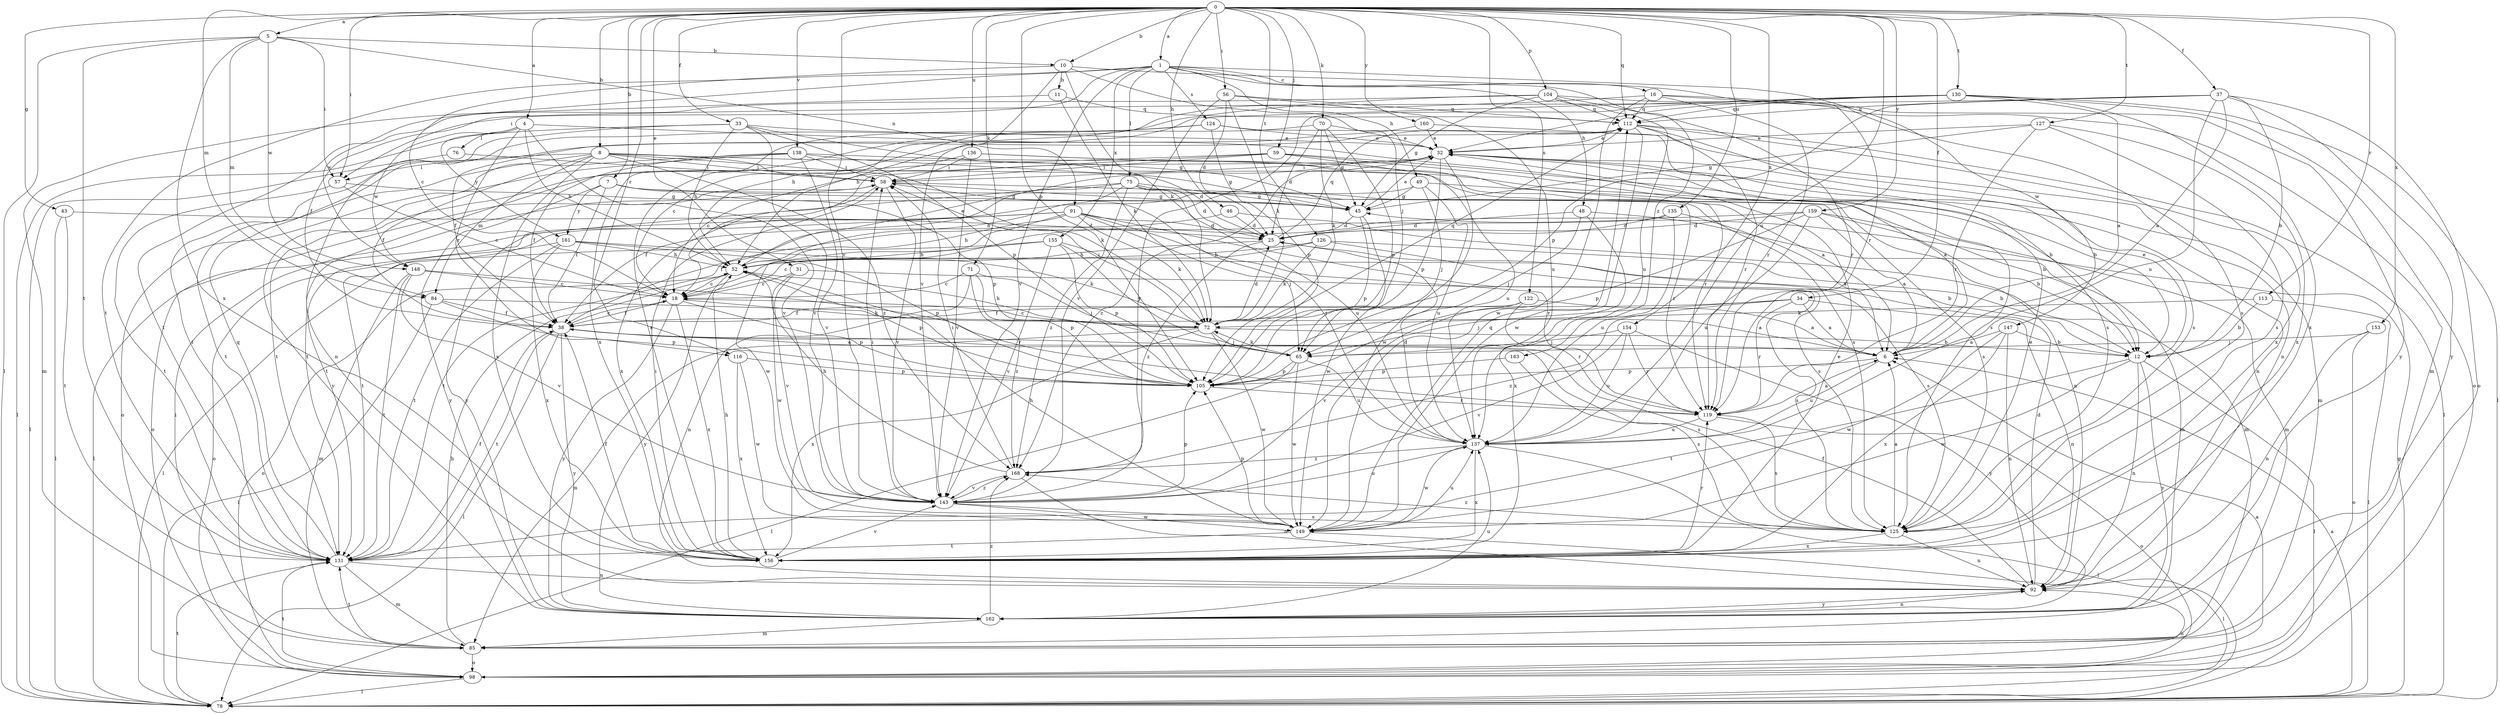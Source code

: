 strict digraph  {
0;
1;
4;
5;
6;
7;
8;
10;
11;
12;
16;
18;
25;
31;
32;
33;
34;
37;
38;
43;
45;
46;
48;
49;
52;
56;
57;
58;
59;
65;
70;
71;
72;
75;
76;
78;
84;
85;
91;
92;
98;
104;
105;
112;
113;
116;
119;
122;
124;
125;
126;
127;
130;
131;
135;
136;
137;
138;
143;
147;
148;
149;
153;
154;
155;
156;
159;
160;
161;
162;
163;
168;
0 -> 1  [label=a];
0 -> 4  [label=a];
0 -> 5  [label=a];
0 -> 7  [label=b];
0 -> 8  [label=b];
0 -> 10  [label=b];
0 -> 31  [label=e];
0 -> 33  [label=f];
0 -> 34  [label=f];
0 -> 37  [label=f];
0 -> 43  [label=g];
0 -> 46  [label=h];
0 -> 56  [label=i];
0 -> 57  [label=i];
0 -> 59  [label=j];
0 -> 70  [label=k];
0 -> 71  [label=k];
0 -> 84  [label=m];
0 -> 104  [label=p];
0 -> 105  [label=p];
0 -> 112  [label=q];
0 -> 113  [label=r];
0 -> 116  [label=r];
0 -> 122  [label=s];
0 -> 126  [label=t];
0 -> 127  [label=t];
0 -> 130  [label=t];
0 -> 135  [label=u];
0 -> 136  [label=u];
0 -> 137  [label=u];
0 -> 138  [label=v];
0 -> 143  [label=v];
0 -> 153  [label=x];
0 -> 154  [label=x];
0 -> 159  [label=y];
0 -> 160  [label=y];
1 -> 16  [label=c];
1 -> 48  [label=h];
1 -> 49  [label=h];
1 -> 57  [label=i];
1 -> 75  [label=l];
1 -> 124  [label=s];
1 -> 131  [label=t];
1 -> 143  [label=v];
1 -> 147  [label=w];
1 -> 148  [label=w];
1 -> 155  [label=x];
1 -> 163  [label=z];
4 -> 52  [label=h];
4 -> 76  [label=l];
4 -> 116  [label=r];
4 -> 125  [label=s];
4 -> 143  [label=v];
4 -> 148  [label=w];
4 -> 161  [label=y];
5 -> 10  [label=b];
5 -> 57  [label=i];
5 -> 78  [label=l];
5 -> 84  [label=m];
5 -> 91  [label=n];
5 -> 131  [label=t];
5 -> 148  [label=w];
5 -> 156  [label=x];
6 -> 105  [label=p];
6 -> 137  [label=u];
7 -> 38  [label=f];
7 -> 45  [label=g];
7 -> 105  [label=p];
7 -> 119  [label=r];
7 -> 161  [label=y];
7 -> 162  [label=y];
8 -> 25  [label=d];
8 -> 38  [label=f];
8 -> 57  [label=i];
8 -> 58  [label=i];
8 -> 72  [label=k];
8 -> 84  [label=m];
8 -> 125  [label=s];
8 -> 131  [label=t];
8 -> 156  [label=x];
8 -> 168  [label=z];
10 -> 11  [label=b];
10 -> 18  [label=c];
10 -> 65  [label=j];
10 -> 72  [label=k];
10 -> 119  [label=r];
10 -> 143  [label=v];
11 -> 72  [label=k];
11 -> 85  [label=m];
11 -> 112  [label=q];
12 -> 32  [label=e];
12 -> 78  [label=l];
12 -> 92  [label=n];
12 -> 131  [label=t];
12 -> 149  [label=w];
12 -> 162  [label=y];
16 -> 112  [label=q];
16 -> 119  [label=r];
16 -> 125  [label=s];
16 -> 149  [label=w];
16 -> 156  [label=x];
16 -> 162  [label=y];
18 -> 38  [label=f];
18 -> 72  [label=k];
18 -> 105  [label=p];
18 -> 156  [label=x];
18 -> 162  [label=y];
25 -> 52  [label=h];
25 -> 112  [label=q];
25 -> 168  [label=z];
31 -> 18  [label=c];
31 -> 125  [label=s];
31 -> 143  [label=v];
31 -> 149  [label=w];
32 -> 58  [label=i];
32 -> 85  [label=m];
32 -> 92  [label=n];
32 -> 105  [label=p];
32 -> 131  [label=t];
32 -> 149  [label=w];
32 -> 168  [label=z];
33 -> 32  [label=e];
33 -> 45  [label=g];
33 -> 52  [label=h];
33 -> 78  [label=l];
33 -> 92  [label=n];
33 -> 105  [label=p];
33 -> 143  [label=v];
34 -> 6  [label=a];
34 -> 38  [label=f];
34 -> 65  [label=j];
34 -> 92  [label=n];
34 -> 119  [label=r];
34 -> 168  [label=z];
37 -> 6  [label=a];
37 -> 12  [label=b];
37 -> 38  [label=f];
37 -> 98  [label=o];
37 -> 105  [label=p];
37 -> 112  [label=q];
37 -> 137  [label=u];
37 -> 162  [label=y];
38 -> 6  [label=a];
38 -> 18  [label=c];
38 -> 78  [label=l];
38 -> 125  [label=s];
38 -> 131  [label=t];
38 -> 162  [label=y];
43 -> 25  [label=d];
43 -> 78  [label=l];
43 -> 131  [label=t];
45 -> 25  [label=d];
45 -> 32  [label=e];
45 -> 105  [label=p];
45 -> 149  [label=w];
46 -> 25  [label=d];
46 -> 38  [label=f];
46 -> 85  [label=m];
48 -> 25  [label=d];
48 -> 65  [label=j];
48 -> 85  [label=m];
48 -> 156  [label=x];
49 -> 12  [label=b];
49 -> 45  [label=g];
49 -> 65  [label=j];
49 -> 131  [label=t];
49 -> 137  [label=u];
52 -> 18  [label=c];
52 -> 32  [label=e];
52 -> 98  [label=o];
52 -> 105  [label=p];
52 -> 162  [label=y];
56 -> 25  [label=d];
56 -> 72  [label=k];
56 -> 112  [label=q];
56 -> 137  [label=u];
56 -> 143  [label=v];
57 -> 18  [label=c];
57 -> 45  [label=g];
57 -> 131  [label=t];
58 -> 45  [label=g];
58 -> 98  [label=o];
58 -> 125  [label=s];
58 -> 143  [label=v];
58 -> 156  [label=x];
59 -> 6  [label=a];
59 -> 12  [label=b];
59 -> 18  [label=c];
59 -> 58  [label=i];
59 -> 131  [label=t];
59 -> 137  [label=u];
65 -> 72  [label=k];
65 -> 78  [label=l];
65 -> 105  [label=p];
65 -> 137  [label=u];
65 -> 149  [label=w];
70 -> 18  [label=c];
70 -> 25  [label=d];
70 -> 32  [label=e];
70 -> 45  [label=g];
70 -> 72  [label=k];
70 -> 105  [label=p];
71 -> 18  [label=c];
71 -> 65  [label=j];
71 -> 92  [label=n];
71 -> 105  [label=p];
71 -> 168  [label=z];
72 -> 12  [label=b];
72 -> 18  [label=c];
72 -> 25  [label=d];
72 -> 52  [label=h];
72 -> 58  [label=i];
72 -> 65  [label=j];
72 -> 85  [label=m];
72 -> 112  [label=q];
72 -> 149  [label=w];
72 -> 156  [label=x];
75 -> 25  [label=d];
75 -> 38  [label=f];
75 -> 45  [label=g];
75 -> 52  [label=h];
75 -> 92  [label=n];
75 -> 137  [label=u];
75 -> 162  [label=y];
75 -> 168  [label=z];
76 -> 58  [label=i];
76 -> 78  [label=l];
78 -> 6  [label=a];
78 -> 45  [label=g];
78 -> 131  [label=t];
84 -> 6  [label=a];
84 -> 38  [label=f];
84 -> 78  [label=l];
84 -> 105  [label=p];
85 -> 52  [label=h];
85 -> 58  [label=i];
85 -> 98  [label=o];
85 -> 131  [label=t];
91 -> 25  [label=d];
91 -> 52  [label=h];
91 -> 65  [label=j];
91 -> 72  [label=k];
91 -> 78  [label=l];
91 -> 119  [label=r];
91 -> 125  [label=s];
91 -> 131  [label=t];
91 -> 149  [label=w];
92 -> 25  [label=d];
92 -> 38  [label=f];
92 -> 162  [label=y];
98 -> 6  [label=a];
98 -> 78  [label=l];
98 -> 92  [label=n];
98 -> 131  [label=t];
104 -> 45  [label=g];
104 -> 52  [label=h];
104 -> 85  [label=m];
104 -> 112  [label=q];
104 -> 119  [label=r];
104 -> 131  [label=t];
104 -> 137  [label=u];
105 -> 119  [label=r];
112 -> 32  [label=e];
112 -> 78  [label=l];
112 -> 119  [label=r];
112 -> 125  [label=s];
112 -> 149  [label=w];
112 -> 156  [label=x];
113 -> 12  [label=b];
113 -> 72  [label=k];
113 -> 78  [label=l];
116 -> 105  [label=p];
116 -> 149  [label=w];
116 -> 156  [label=x];
119 -> 6  [label=a];
119 -> 98  [label=o];
119 -> 125  [label=s];
119 -> 137  [label=u];
122 -> 6  [label=a];
122 -> 38  [label=f];
122 -> 119  [label=r];
122 -> 143  [label=v];
124 -> 32  [label=e];
124 -> 105  [label=p];
124 -> 125  [label=s];
124 -> 131  [label=t];
124 -> 156  [label=x];
125 -> 6  [label=a];
125 -> 32  [label=e];
125 -> 92  [label=n];
125 -> 156  [label=x];
125 -> 168  [label=z];
126 -> 12  [label=b];
126 -> 18  [label=c];
126 -> 52  [label=h];
126 -> 72  [label=k];
126 -> 125  [label=s];
127 -> 32  [label=e];
127 -> 45  [label=g];
127 -> 119  [label=r];
127 -> 125  [label=s];
127 -> 156  [label=x];
130 -> 6  [label=a];
130 -> 32  [label=e];
130 -> 52  [label=h];
130 -> 78  [label=l];
130 -> 98  [label=o];
130 -> 112  [label=q];
130 -> 143  [label=v];
130 -> 156  [label=x];
131 -> 38  [label=f];
131 -> 85  [label=m];
131 -> 92  [label=n];
131 -> 112  [label=q];
135 -> 6  [label=a];
135 -> 25  [label=d];
135 -> 131  [label=t];
135 -> 137  [label=u];
136 -> 6  [label=a];
136 -> 18  [label=c];
136 -> 58  [label=i];
136 -> 119  [label=r];
136 -> 143  [label=v];
137 -> 25  [label=d];
137 -> 58  [label=i];
137 -> 78  [label=l];
137 -> 149  [label=w];
137 -> 156  [label=x];
137 -> 168  [label=z];
138 -> 12  [label=b];
138 -> 38  [label=f];
138 -> 45  [label=g];
138 -> 58  [label=i];
138 -> 98  [label=o];
138 -> 143  [label=v];
138 -> 162  [label=y];
143 -> 58  [label=i];
143 -> 105  [label=p];
143 -> 125  [label=s];
143 -> 137  [label=u];
143 -> 149  [label=w];
143 -> 168  [label=z];
147 -> 6  [label=a];
147 -> 12  [label=b];
147 -> 92  [label=n];
147 -> 149  [label=w];
147 -> 156  [label=x];
148 -> 18  [label=c];
148 -> 85  [label=m];
148 -> 119  [label=r];
148 -> 131  [label=t];
148 -> 143  [label=v];
149 -> 52  [label=h];
149 -> 78  [label=l];
149 -> 105  [label=p];
149 -> 112  [label=q];
149 -> 131  [label=t];
149 -> 137  [label=u];
153 -> 65  [label=j];
153 -> 92  [label=n];
153 -> 98  [label=o];
154 -> 65  [label=j];
154 -> 119  [label=r];
154 -> 137  [label=u];
154 -> 143  [label=v];
154 -> 162  [label=y];
155 -> 12  [label=b];
155 -> 52  [label=h];
155 -> 65  [label=j];
155 -> 78  [label=l];
155 -> 105  [label=p];
155 -> 143  [label=v];
156 -> 32  [label=e];
156 -> 38  [label=f];
156 -> 52  [label=h];
156 -> 58  [label=i];
156 -> 119  [label=r];
156 -> 143  [label=v];
159 -> 6  [label=a];
159 -> 12  [label=b];
159 -> 18  [label=c];
159 -> 25  [label=d];
159 -> 85  [label=m];
159 -> 105  [label=p];
159 -> 137  [label=u];
160 -> 32  [label=e];
160 -> 38  [label=f];
160 -> 92  [label=n];
161 -> 52  [label=h];
161 -> 72  [label=k];
161 -> 98  [label=o];
161 -> 105  [label=p];
161 -> 131  [label=t];
161 -> 156  [label=x];
162 -> 85  [label=m];
162 -> 92  [label=n];
162 -> 137  [label=u];
162 -> 168  [label=z];
163 -> 105  [label=p];
163 -> 125  [label=s];
168 -> 52  [label=h];
168 -> 58  [label=i];
168 -> 92  [label=n];
168 -> 143  [label=v];
}
